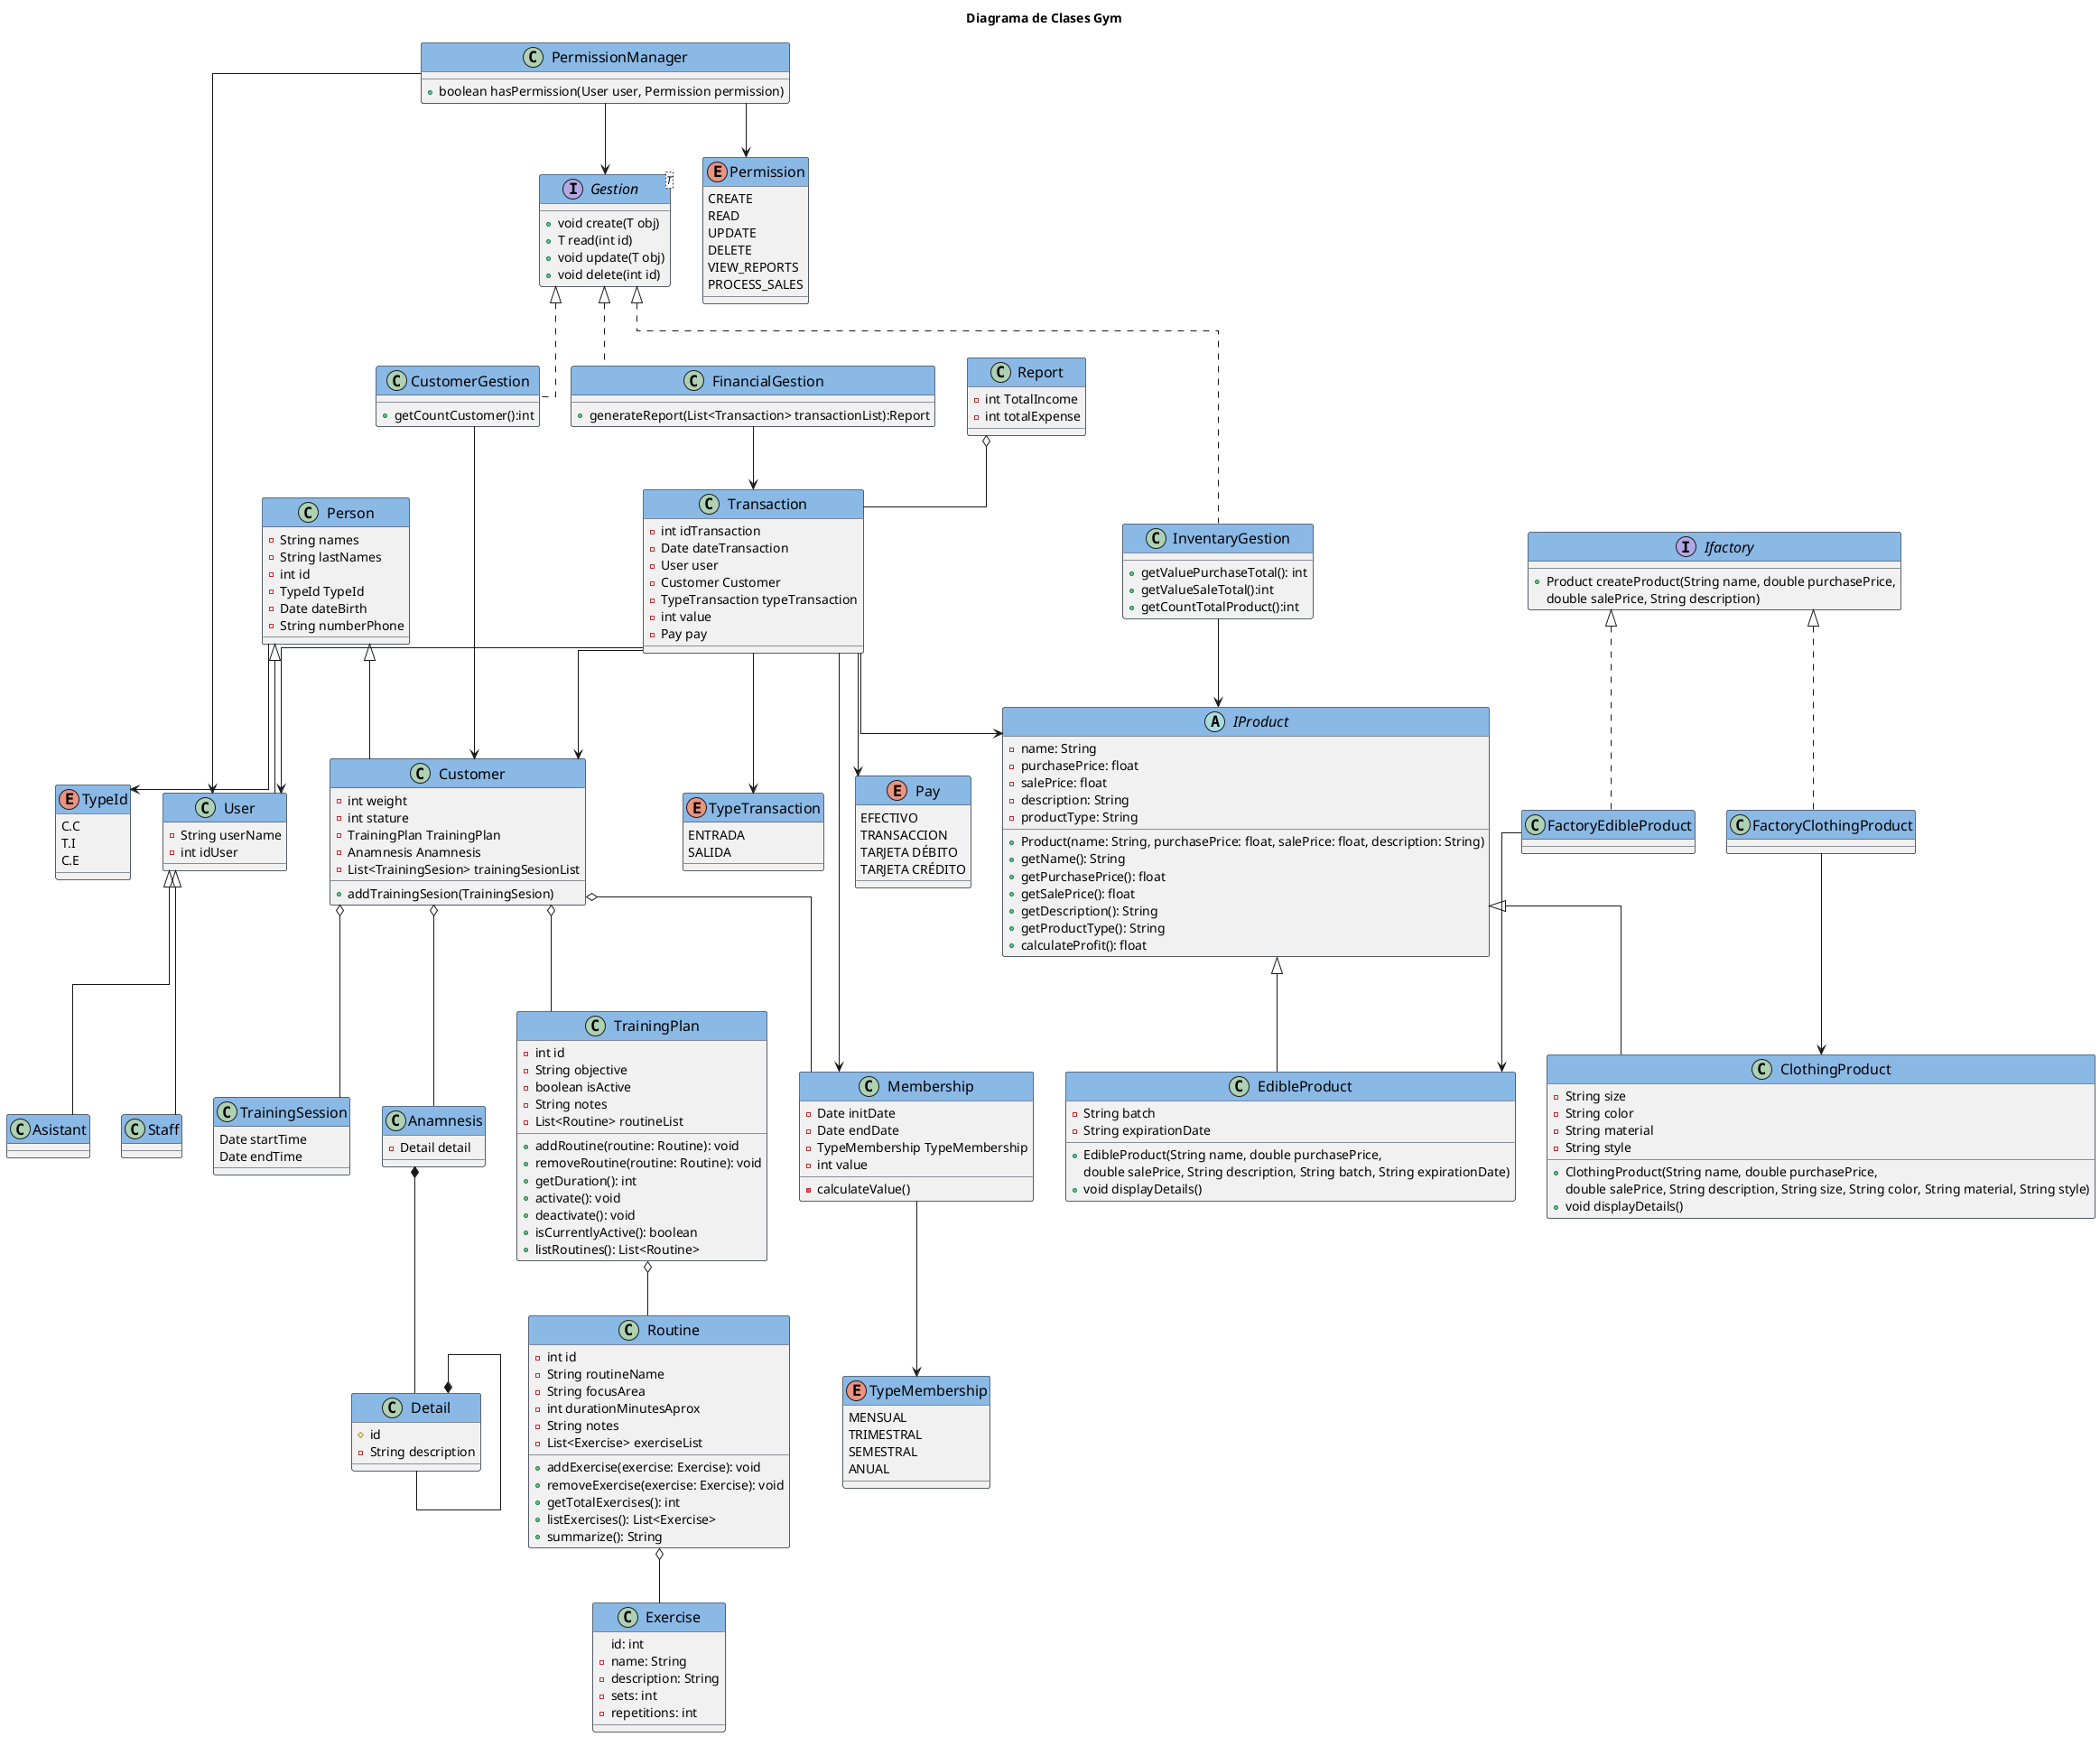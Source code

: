 @startuml 
title Diagrama de Clases Gym

' ----- CLASES ----------
class Person{
    -String names
    -String lastNames
    -int id
    -TypeId TypeId
    -Date dateBirth
    -String numberPhone
}
enum TypeId{
    C.C
    T.I
    C.E
}
enum Permission {
    CREATE
    READ
    UPDATE
    DELETE
    VIEW_REPORTS
    PROCESS_SALES
}
class PermissionManager {
 +boolean hasPermission(User user, Permission permission)
}
class Customer{
    -int weight
    -int stature
    -TrainingPlan TrainingPlan
    -Anamnesis Anamnesis
    -List<TrainingSesion> trainingSesionList
    +addTrainingSesion(TrainingSesion)
}
class User{
    -String userName
    -int idUser

}
class Anamnesis{
    -Detail detail
}
class Detail{
    #id
    -String description

}
class Membership{
    -Date initDate
    -Date endDate
    -TypeMembership TypeMembership
    -int value
    -calculateValue()
}

enum TypeMembership{
    MENSUAL
    TRIMESTRAL 
    SEMESTRAL
    ANUAL

}
class TrainingPlan{

  -int id
  -String objective
  -boolean isActive
  -String notes
  -List<Routine> routineList
  + addRoutine(routine: Routine): void
  + removeRoutine(routine: Routine): void
  + getDuration(): int
  + activate(): void
  + deactivate(): void
  + isCurrentlyActive(): boolean
  + listRoutines(): List<Routine>
}


class Routine{
    -int id
    -String routineName
    -String focusArea
    -int durationMinutesAprox
    -String notes
    -List<Exercise> exerciseList
    + addExercise(exercise: Exercise): void
    + removeExercise(exercise: Exercise): void
    + getTotalExercises(): int
    + listExercises(): List<Exercise>
    + summarize(): String
}
class Exercise{
    id: int
  - name: String
  - description: String
  - sets: int
  - repetitions: int

}
class TrainingSession{
    Date startTime
    Date endTime

}
class Staff{

}
class Asistant{

}
abstract class IProduct{
      - name: String
  - purchasePrice: float
  - salePrice: float
  - description: String
  - productType: String
  
  + Product(name: String, purchasePrice: float, salePrice: float, description: String)
  + getName(): String
  + getPurchasePrice(): float
  + getSalePrice(): float
  + getDescription(): String
  + getProductType(): String
  + calculateProfit(): float

}
class EdibleProduct{
- String batch
    - String expirationDate
    + EdibleProduct(String name, double purchasePrice,
     double salePrice, String description, String batch, String expirationDate)
    + void displayDetails()
}
class ClothingProduct{
 - String size
    - String color
    - String material
    - String style
    + ClothingProduct(String name, double purchasePrice,
     double salePrice, String description, String size, String color, String material, String style)
    + void displayDetails()
}
interface Ifactory{
    + Product createProduct(String name, double purchasePrice, 
    double salePrice, String description)
}
class FactoryEdibleProduct{
}
class FactoryClothingProduct{

}
class InventaryGestion{
    +getValuePurchaseTotal(): int
    +getValueSaleTotal():int
    +getCountTotalProduct():int

}
class CustomerGestion{
    +getCountCustomer():int
}
class FinancialGestion{
    +generateReport(List<Transaction> transactionList):Report
}
interface Gestion<T> {
    + void create(T obj)
    + T read(int id)
    + void update(T obj)
    + void delete(int id)
}
class Transaction{
    -int idTransaction
    -Date dateTransaction
    -User user
    -Customer Customer
    -TypeTransaction typeTransaction
    - int value
    - Pay pay


}

enum TypeTransaction{
    ENTRADA
    SALIDA
}
enum Pay{
    EFECTIVO
    TRANSACCION 
    TARJETA DÉBITO
    TARJETA CRÉDITO
}

class Report{
    - int TotalIncome
    - int totalExpense
}
'------ RELACIONES ---------
Person <|-- User
Person <|-- Customer
User <|-- Asistant
User <|-- Staff
Ifactory <|.. FactoryClothingProduct
Ifactory <|.. FactoryEdibleProduct
IProduct <|-- EdibleProduct
IProduct <|-- ClothingProduct
Gestion <|.. InventaryGestion
Gestion <|.. CustomerGestion
Gestion <|.. FinancialGestion
Customer o-- Anamnesis
Customer o-- Membership
Customer o-- TrainingPlan
Customer o-- TrainingSession
TrainingPlan o-- Routine
Report o-- Transaction
Routine o-- Exercise
Anamnesis *-- Detail
Detail*-- Detail
FactoryEdibleProduct --> EdibleProduct
FactoryClothingProduct --> ClothingProduct
InventaryGestion --> IProduct
CustomerGestion --> Customer

FinancialGestion --> Transaction
Transaction --> User
Transaction --> Customer
Transaction --> IProduct
Transaction --> Membership
Person --> TypeId
Membership --> TypeMembership
Transaction --> Pay
Transaction --> TypeTransaction

PermissionManager --> Permission
PermissionManager --> User
PermissionManager --> Gestion

' Definir la apariencia general
skinparam classAttributeIconSize 8
skinparam classFontSize 16
skinparam classFontName "Arial"
skinparam classBorderColor #212837
skinparam classHeaderFontColor #FFFFFF
skinparam classHeaderBackgroundColor #8BB9E6
skinparam classArrowColor #6E95C2
skinparam linetype ortho

' k
@enduml